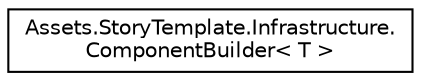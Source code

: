 digraph "Graphical Class Hierarchy"
{
  edge [fontname="Helvetica",fontsize="10",labelfontname="Helvetica",labelfontsize="10"];
  node [fontname="Helvetica",fontsize="10",shape=record];
  rankdir="LR";
  Node1 [label="Assets.StoryTemplate.Infrastructure.\lComponentBuilder\< T \>",height=0.2,width=0.4,color="black", fillcolor="white", style="filled",URL="$d2/d76/classAssets_1_1StoryTemplate_1_1Infrastructure_1_1ComponentBuilder.html"];
}
